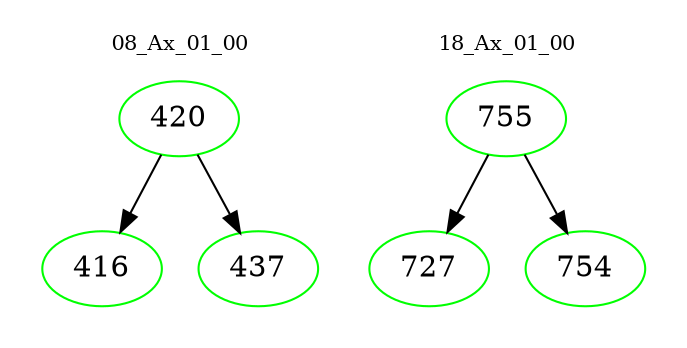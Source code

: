 digraph{
subgraph cluster_0 {
color = white
label = "08_Ax_01_00";
fontsize=10;
T0_420 [label="420", color="green"]
T0_420 -> T0_416 [color="black"]
T0_416 [label="416", color="green"]
T0_420 -> T0_437 [color="black"]
T0_437 [label="437", color="green"]
}
subgraph cluster_1 {
color = white
label = "18_Ax_01_00";
fontsize=10;
T1_755 [label="755", color="green"]
T1_755 -> T1_727 [color="black"]
T1_727 [label="727", color="green"]
T1_755 -> T1_754 [color="black"]
T1_754 [label="754", color="green"]
}
}
